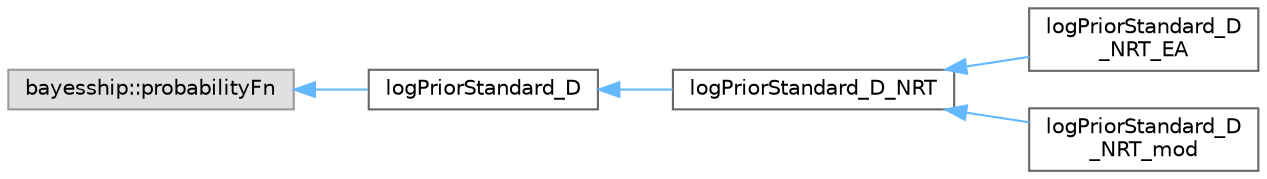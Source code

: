 digraph "Graphical Class Hierarchy"
{
 // LATEX_PDF_SIZE
  bgcolor="transparent";
  edge [fontname=Helvetica,fontsize=10,labelfontname=Helvetica,labelfontsize=10];
  node [fontname=Helvetica,fontsize=10,shape=box,height=0.2,width=0.4];
  rankdir="LR";
  Node0 [label="bayesship::probabilityFn",height=0.2,width=0.4,color="grey60", fillcolor="#E0E0E0", style="filled",tooltip=" "];
  Node0 -> Node1 [dir="back",color="steelblue1",style="solid"];
  Node1 [label="logPriorStandard_D",height=0.2,width=0.4,color="grey40", fillcolor="white", style="filled",URL="$classlogPriorStandard__D.html",tooltip=" "];
  Node1 -> Node2 [dir="back",color="steelblue1",style="solid"];
  Node2 [label="logPriorStandard_D_NRT",height=0.2,width=0.4,color="grey40", fillcolor="white", style="filled",URL="$classlogPriorStandard__D__NRT.html",tooltip=" "];
  Node2 -> Node3 [dir="back",color="steelblue1",style="solid"];
  Node3 [label="logPriorStandard_D\l_NRT_EA",height=0.2,width=0.4,color="grey40", fillcolor="white", style="filled",URL="$classlogPriorStandard__D__NRT__EA.html",tooltip=" "];
  Node2 -> Node4 [dir="back",color="steelblue1",style="solid"];
  Node4 [label="logPriorStandard_D\l_NRT_mod",height=0.2,width=0.4,color="grey40", fillcolor="white", style="filled",URL="$classlogPriorStandard__D__NRT__mod.html",tooltip=" "];
}
